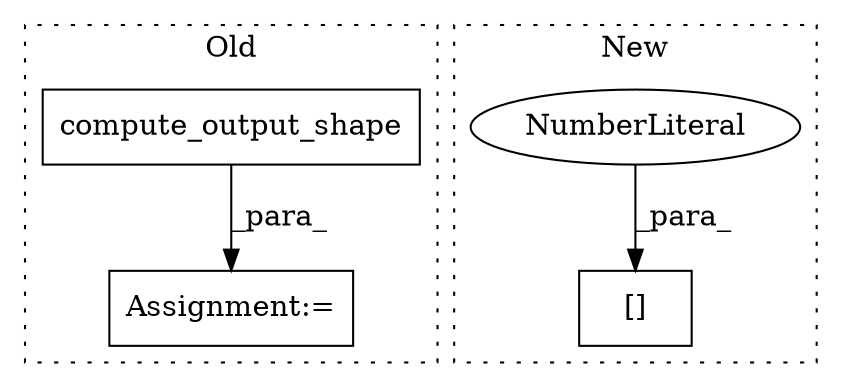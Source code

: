 digraph G {
subgraph cluster0 {
1 [label="compute_output_shape" a="32" s="7264,7296" l="21,1" shape="box"];
4 [label="Assignment:=" a="7" s="7427" l="2" shape="box"];
label = "Old";
style="dotted";
}
subgraph cluster1 {
2 [label="[]" a="2" s="7436,7454" l="17,1" shape="box"];
3 [label="NumberLiteral" a="34" s="7453" l="1" shape="ellipse"];
label = "New";
style="dotted";
}
1 -> 4 [label="_para_"];
3 -> 2 [label="_para_"];
}